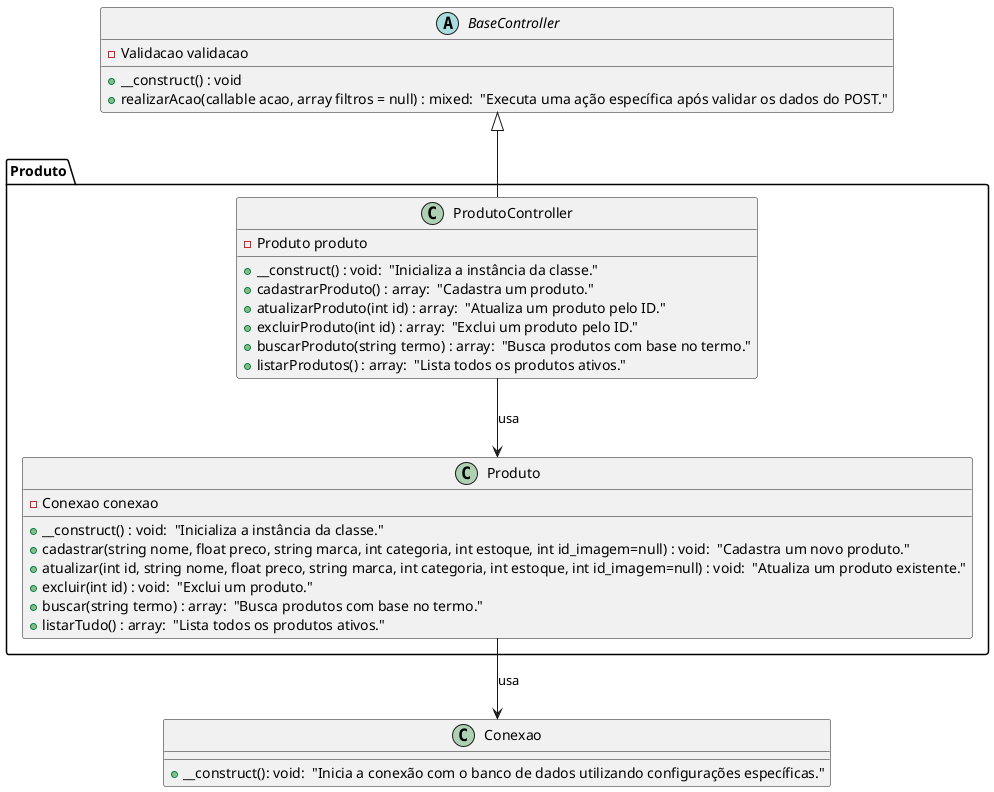 @startuml Produto

abstract class BaseController {
    -Validacao validacao
    +__construct() : void
    +realizarAcao(callable acao, array filtros = null) : mixed:  "Executa uma ação específica após validar os dados do POST."
}

class Conexao {
    +__construct(): void:  "Inicia a conexão com o banco de dados utilizando configurações específicas."
}

package "Produto" {
    class Produto {
        -Conexao conexao
        +__construct() : void:  "Inicializa a instância da classe."
        +cadastrar(string nome, float preco, string marca, int categoria, int estoque, int id_imagem=null) : void:  "Cadastra um novo produto."
        +atualizar(int id, string nome, float preco, string marca, int categoria, int estoque, int id_imagem=null) : void:  "Atualiza um produto existente."
        +excluir(int id) : void:  "Exclui um produto."
        +buscar(string termo) : array:  "Busca produtos com base no termo."
        +listarTudo() : array:  "Lista todos os produtos ativos."
    }

    class ProdutoController {
        -Produto produto
        +__construct() : void:  "Inicializa a instância da classe."
        +cadastrarProduto() : array:  "Cadastra um produto."
        +atualizarProduto(int id) : array:  "Atualiza um produto pelo ID."
        +excluirProduto(int id) : array:  "Exclui um produto pelo ID."
        +buscarProduto(string termo) : array:  "Busca produtos com base no termo."
        +listarProdutos() : array:  "Lista todos os produtos ativos."
    }

    BaseController <|-- ProdutoController
    ProdutoController --> Produto: usa 
    Produto --> Conexao: usa 
}

@enduml